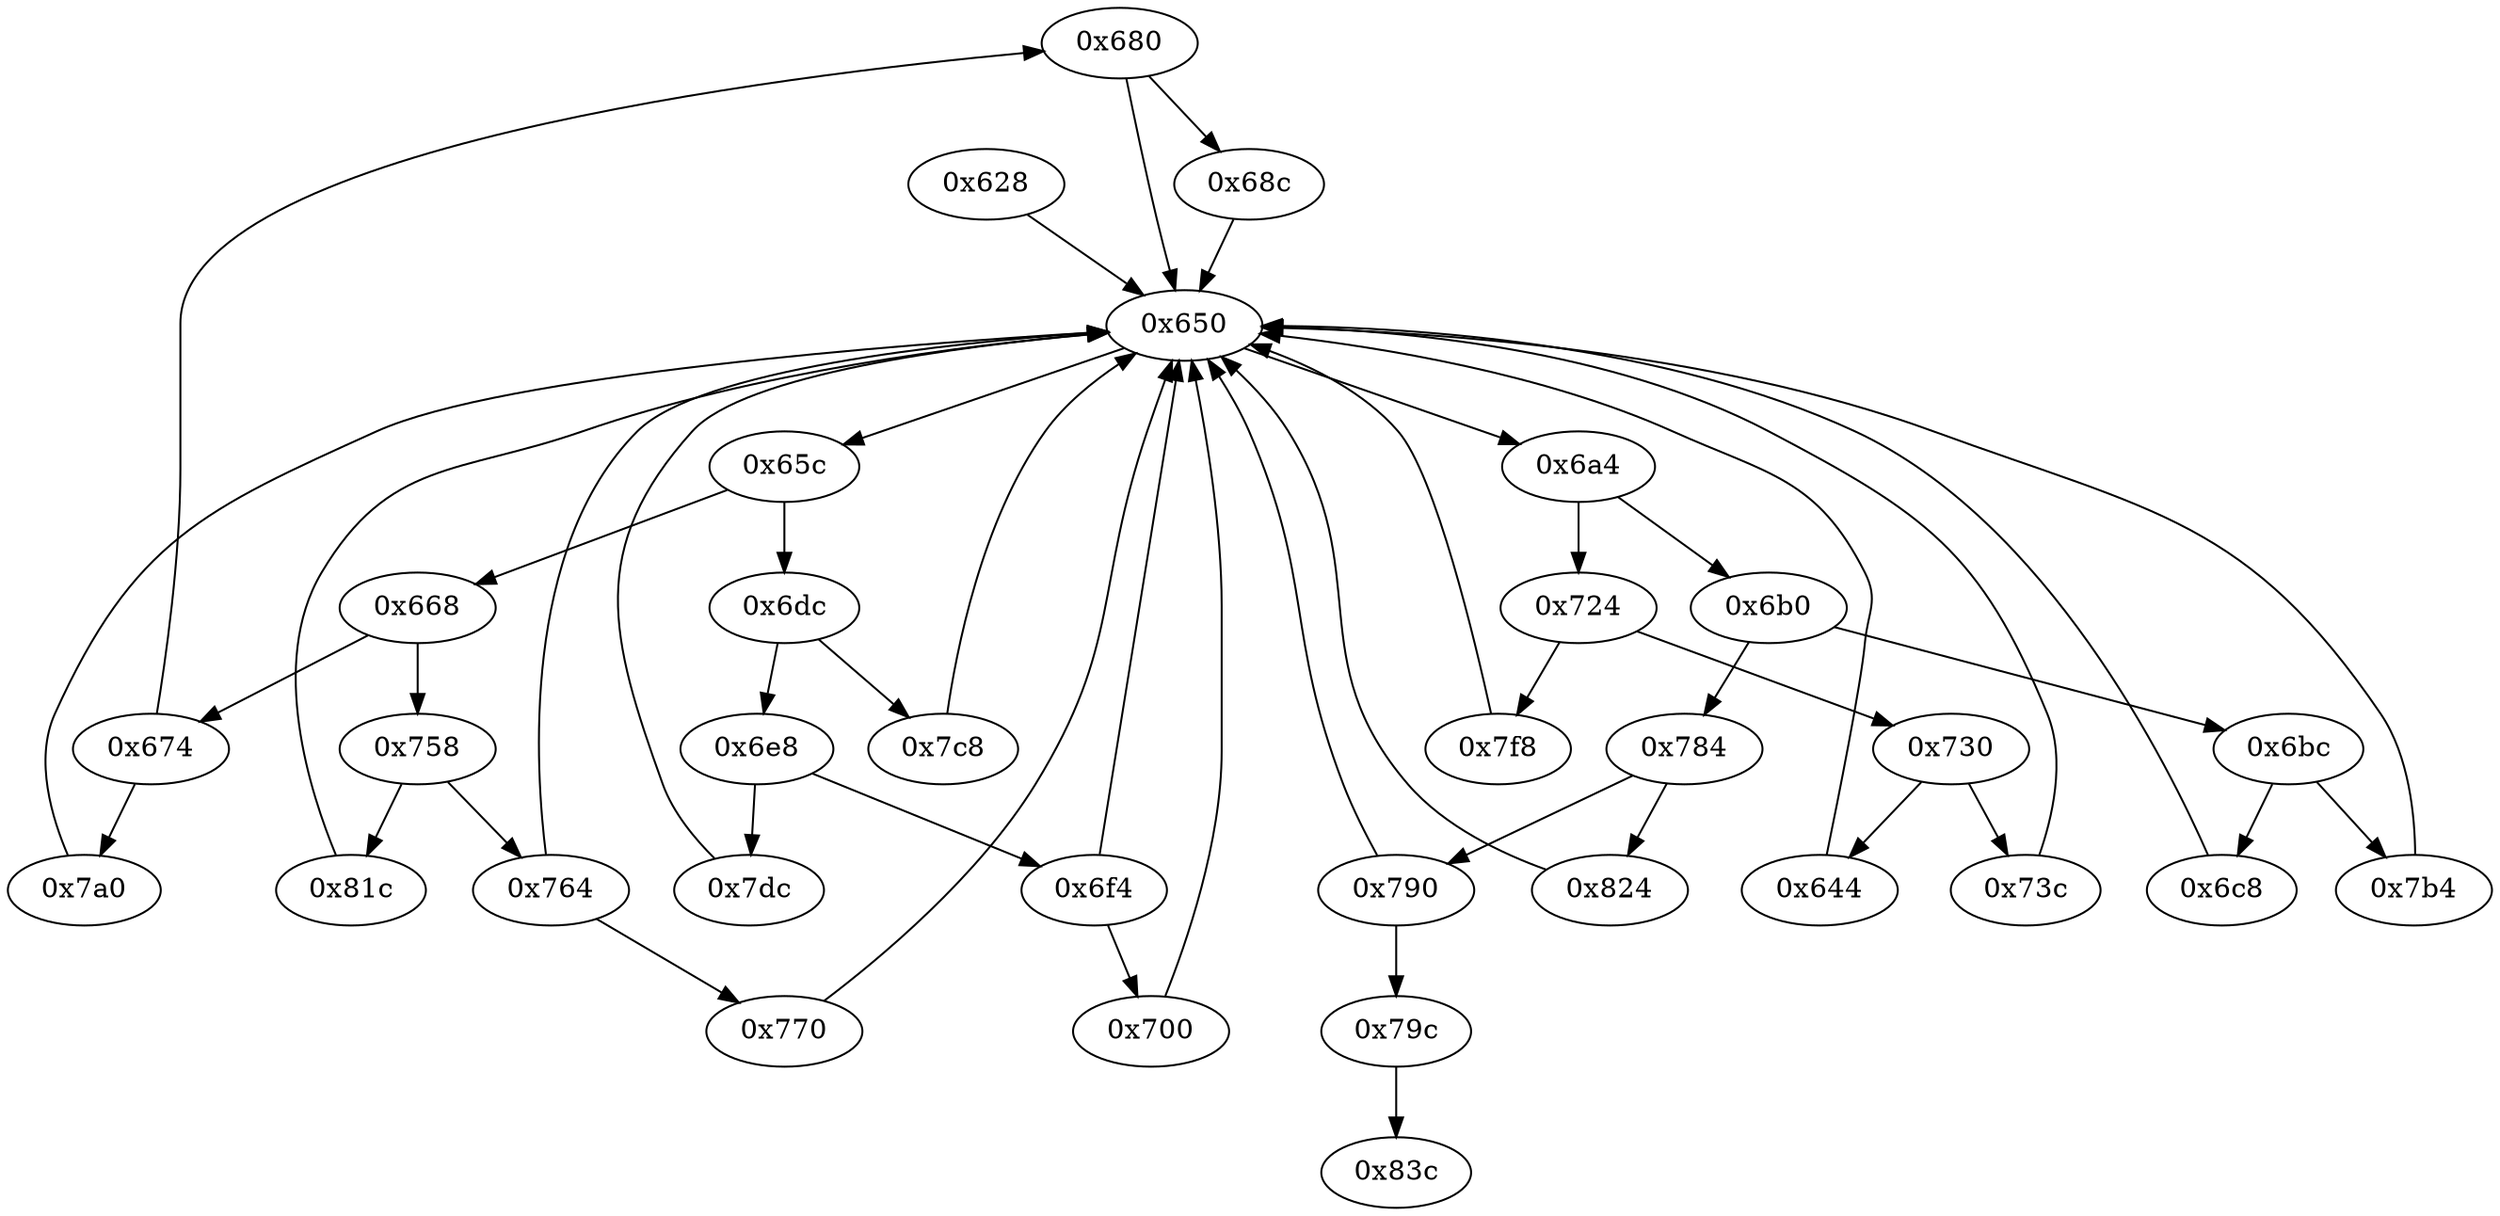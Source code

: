 strict digraph "" {
	"0x680"	 [opcode="[u'ldr', u'cmp', u'b']"];
	"0x650"	 [opcode="[u'ldr', u'cmp', u'b']"];
	"0x680" -> "0x650";
	"0x68c"	 [opcode="[u'ldr', u'ldr', u'eor', u'str', u'ldr', u'b']"];
	"0x680" -> "0x68c";
	"0x6dc"	 [opcode="[u'ldr', u'cmp', u'b']"];
	"0x7c8"	 [opcode="[u'ldr', u'bic', u'str', u'ldr', u'b']"];
	"0x6dc" -> "0x7c8";
	"0x6e8"	 [opcode="[u'ldr', u'cmp', u'b']"];
	"0x6dc" -> "0x6e8";
	"0x784"	 [opcode="[u'ldr', u'cmp', u'b']"];
	"0x824"	 [opcode="[u'ldrb', u'ldr', u'ldr', u'cmp', u'mov', u'b']"];
	"0x784" -> "0x824";
	"0x790"	 [opcode="[u'ldr', u'cmp', u'b']"];
	"0x784" -> "0x790";
	"0x6a4"	 [opcode="[u'ldr', u'cmp', u'b']"];
	"0x724"	 [opcode="[u'ldr', u'cmp', u'b']"];
	"0x6a4" -> "0x724";
	"0x6b0"	 [opcode="[u'ldr', u'cmp', u'b']"];
	"0x6a4" -> "0x6b0";
	"0x7a0"	 [opcode="[u'ldr', u'lsr', u'str', u'ldr', u'b']"];
	"0x7a0" -> "0x650";
	"0x7c8" -> "0x650";
	"0x79c"	 [opcode="[u'b']"];
	"0x83c"	 [opcode="[u'ldr', u'sub', u'pop']"];
	"0x79c" -> "0x83c";
	"0x6c8"	 [opcode="[u'ldr', u'cmp', u'ldr', u'mov', u'b']"];
	"0x6c8" -> "0x650";
	"0x824" -> "0x650";
	"0x650" -> "0x6a4";
	"0x65c"	 [opcode="[u'ldr', u'cmp', u'b']"];
	"0x650" -> "0x65c";
	"0x7f8"	 [opcode="[u'str', u'str', u'str', u'ldr', u'ldr', u'ldr', u'cmp', u'mov', u'b']"];
	"0x7f8" -> "0x650";
	"0x730"	 [opcode="[u'ldr', u'cmp', u'b']"];
	"0x644"	 [opcode="[u'ldr', u'cmp', u'ldr']"];
	"0x730" -> "0x644";
	"0x73c"	 [opcode="[u'ldr', u'mov', u'mov', u'add', u'ldr', u'add', u'b']"];
	"0x730" -> "0x73c";
	"0x81c"	 [opcode="[u'ldr', u'b']"];
	"0x81c" -> "0x650";
	"0x770"	 [opcode="[u'mov', u'mov', u'mov', u'mov', u'b']"];
	"0x770" -> "0x650";
	"0x7dc"	 [opcode="[u'ldr', u'ldrb', u'ldr', u'add', u'str', u'ldr', u'b']"];
	"0x7dc" -> "0x650";
	"0x6bc"	 [opcode="[u'ldr', u'cmp', u'b']"];
	"0x6bc" -> "0x6c8";
	"0x7b4"	 [opcode="[u'ldr', u'lsl', u'str', u'ldr', u'b']"];
	"0x6bc" -> "0x7b4";
	"0x758"	 [opcode="[u'ldr', u'cmp', u'b']"];
	"0x758" -> "0x81c";
	"0x764"	 [opcode="[u'ldr', u'cmp', u'b']"];
	"0x758" -> "0x764";
	"0x790" -> "0x79c";
	"0x790" -> "0x650";
	"0x68c" -> "0x650";
	"0x6f4"	 [opcode="[u'ldr', u'cmp', u'b']"];
	"0x6f4" -> "0x650";
	"0x700"	 [opcode="[u'ldr', u'and', u'str', u'ldr', u'cmp', u'mov', u'strb', u'ldr', u'b']"];
	"0x6f4" -> "0x700";
	"0x7b4" -> "0x650";
	"0x764" -> "0x650";
	"0x764" -> "0x770";
	"0x6e8" -> "0x7dc";
	"0x6e8" -> "0x6f4";
	"0x700" -> "0x650";
	"0x65c" -> "0x6dc";
	"0x668"	 [opcode="[u'ldr', u'cmp', u'b']"];
	"0x65c" -> "0x668";
	"0x674"	 [opcode="[u'ldr', u'cmp', u'b']"];
	"0x674" -> "0x680";
	"0x674" -> "0x7a0";
	"0x668" -> "0x758";
	"0x668" -> "0x674";
	"0x644" -> "0x650";
	"0x724" -> "0x7f8";
	"0x724" -> "0x730";
	"0x6b0" -> "0x784";
	"0x6b0" -> "0x6bc";
	"0x628"	 [opcode="[u'push', u'add', u'sub', u'ldr', u'ldr', u'ldr', u'b']"];
	"0x628" -> "0x650";
	"0x73c" -> "0x650";
}
